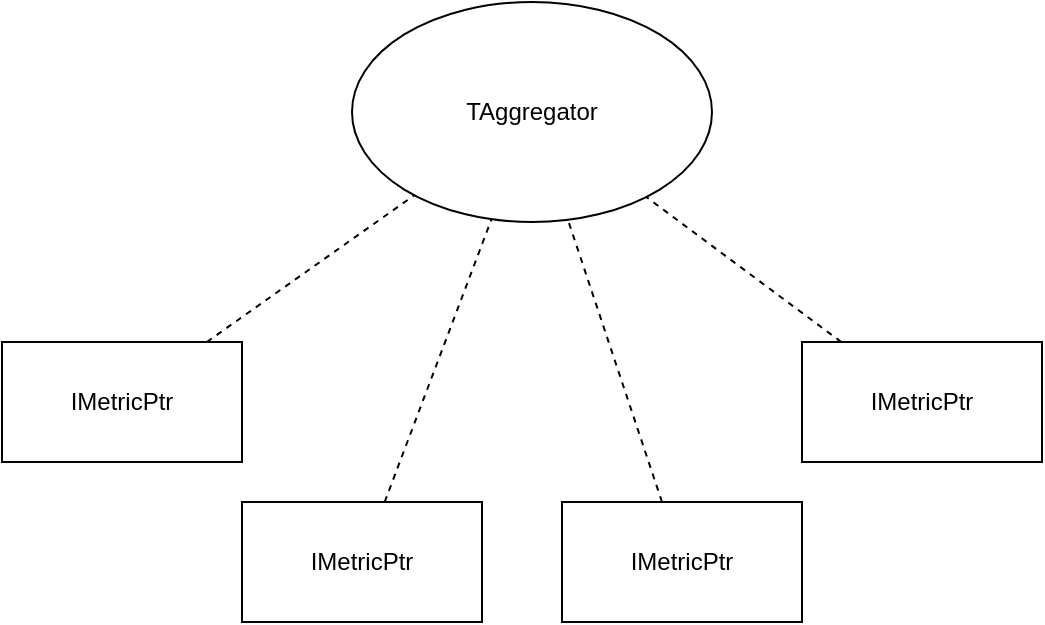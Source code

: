 <mxfile version="21.7.4" type="device">
  <diagram id="R2lEEEUBdFMjLlhIrx00" name="Page-1">
    <mxGraphModel dx="2026" dy="1167" grid="1" gridSize="10" guides="1" tooltips="1" connect="1" arrows="1" fold="1" page="1" pageScale="1" pageWidth="850" pageHeight="1100" math="0" shadow="0" extFonts="Permanent Marker^https://fonts.googleapis.com/css?family=Permanent+Marker">
      <root>
        <mxCell id="0" />
        <mxCell id="1" parent="0" />
        <mxCell id="NZUyc3dxwzERvjgSjI8_-1" value="TAggregator" style="ellipse;whiteSpace=wrap;html=1;" vertex="1" parent="1">
          <mxGeometry x="335" y="30" width="180" height="110" as="geometry" />
        </mxCell>
        <mxCell id="NZUyc3dxwzERvjgSjI8_-2" value="" style="endArrow=none;dashed=1;html=1;rounded=0;" edge="1" parent="1" source="NZUyc3dxwzERvjgSjI8_-3" target="NZUyc3dxwzERvjgSjI8_-1">
          <mxGeometry width="50" height="50" relative="1" as="geometry">
            <mxPoint x="280" y="200" as="sourcePoint" />
            <mxPoint x="280" y="150" as="targetPoint" />
          </mxGeometry>
        </mxCell>
        <mxCell id="NZUyc3dxwzERvjgSjI8_-3" value="IMetricPtr" style="rounded=0;whiteSpace=wrap;html=1;" vertex="1" parent="1">
          <mxGeometry x="160" y="200" width="120" height="60" as="geometry" />
        </mxCell>
        <mxCell id="NZUyc3dxwzERvjgSjI8_-4" value="IMetricPtr" style="rounded=0;whiteSpace=wrap;html=1;" vertex="1" parent="1">
          <mxGeometry x="280" y="280" width="120" height="60" as="geometry" />
        </mxCell>
        <mxCell id="NZUyc3dxwzERvjgSjI8_-5" value="IMetricPtr" style="rounded=0;whiteSpace=wrap;html=1;" vertex="1" parent="1">
          <mxGeometry x="440" y="280" width="120" height="60" as="geometry" />
        </mxCell>
        <mxCell id="NZUyc3dxwzERvjgSjI8_-6" value="IMetricPtr" style="rounded=0;whiteSpace=wrap;html=1;" vertex="1" parent="1">
          <mxGeometry x="560" y="200" width="120" height="60" as="geometry" />
        </mxCell>
        <mxCell id="NZUyc3dxwzERvjgSjI8_-7" value="" style="endArrow=none;dashed=1;html=1;rounded=0;" edge="1" parent="1" source="NZUyc3dxwzERvjgSjI8_-4" target="NZUyc3dxwzERvjgSjI8_-1">
          <mxGeometry width="50" height="50" relative="1" as="geometry">
            <mxPoint x="272" y="210" as="sourcePoint" />
            <mxPoint x="376" y="137" as="targetPoint" />
          </mxGeometry>
        </mxCell>
        <mxCell id="NZUyc3dxwzERvjgSjI8_-8" value="" style="endArrow=none;dashed=1;html=1;rounded=0;" edge="1" parent="1" source="NZUyc3dxwzERvjgSjI8_-5" target="NZUyc3dxwzERvjgSjI8_-1">
          <mxGeometry width="50" height="50" relative="1" as="geometry">
            <mxPoint x="282" y="220" as="sourcePoint" />
            <mxPoint x="386" y="147" as="targetPoint" />
          </mxGeometry>
        </mxCell>
        <mxCell id="NZUyc3dxwzERvjgSjI8_-9" value="" style="endArrow=none;dashed=1;html=1;rounded=0;" edge="1" parent="1" source="NZUyc3dxwzERvjgSjI8_-6" target="NZUyc3dxwzERvjgSjI8_-1">
          <mxGeometry width="50" height="50" relative="1" as="geometry">
            <mxPoint x="292" y="230" as="sourcePoint" />
            <mxPoint x="396" y="157" as="targetPoint" />
          </mxGeometry>
        </mxCell>
      </root>
    </mxGraphModel>
  </diagram>
</mxfile>

